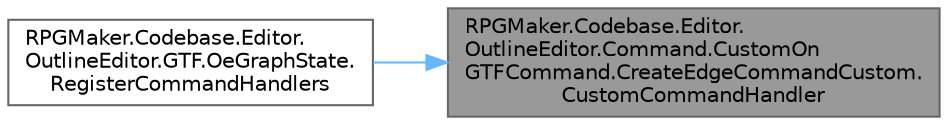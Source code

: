 digraph "RPGMaker.Codebase.Editor.OutlineEditor.Command.CustomOnGTFCommand.CreateEdgeCommandCustom.CustomCommandHandler"
{
 // LATEX_PDF_SIZE
  bgcolor="transparent";
  edge [fontname=Helvetica,fontsize=10,labelfontname=Helvetica,labelfontsize=10];
  node [fontname=Helvetica,fontsize=10,shape=box,height=0.2,width=0.4];
  rankdir="RL";
  Node1 [id="Node000001",label="RPGMaker.Codebase.Editor.\lOutlineEditor.Command.CustomOn\lGTFCommand.CreateEdgeCommandCustom.\lCustomCommandHandler",height=0.2,width=0.4,color="gray40", fillcolor="grey60", style="filled", fontcolor="black",tooltip=" "];
  Node1 -> Node2 [id="edge1_Node000001_Node000002",dir="back",color="steelblue1",style="solid",tooltip=" "];
  Node2 [id="Node000002",label="RPGMaker.Codebase.Editor.\lOutlineEditor.GTF.OeGraphState.\lRegisterCommandHandlers",height=0.2,width=0.4,color="grey40", fillcolor="white", style="filled",URL="$de/d62/class_r_p_g_maker_1_1_codebase_1_1_editor_1_1_outline_editor_1_1_g_t_f_1_1_oe_graph_state.html#aead76921cb4e6aee0fc3fa599f5038a6",tooltip=" "];
}
